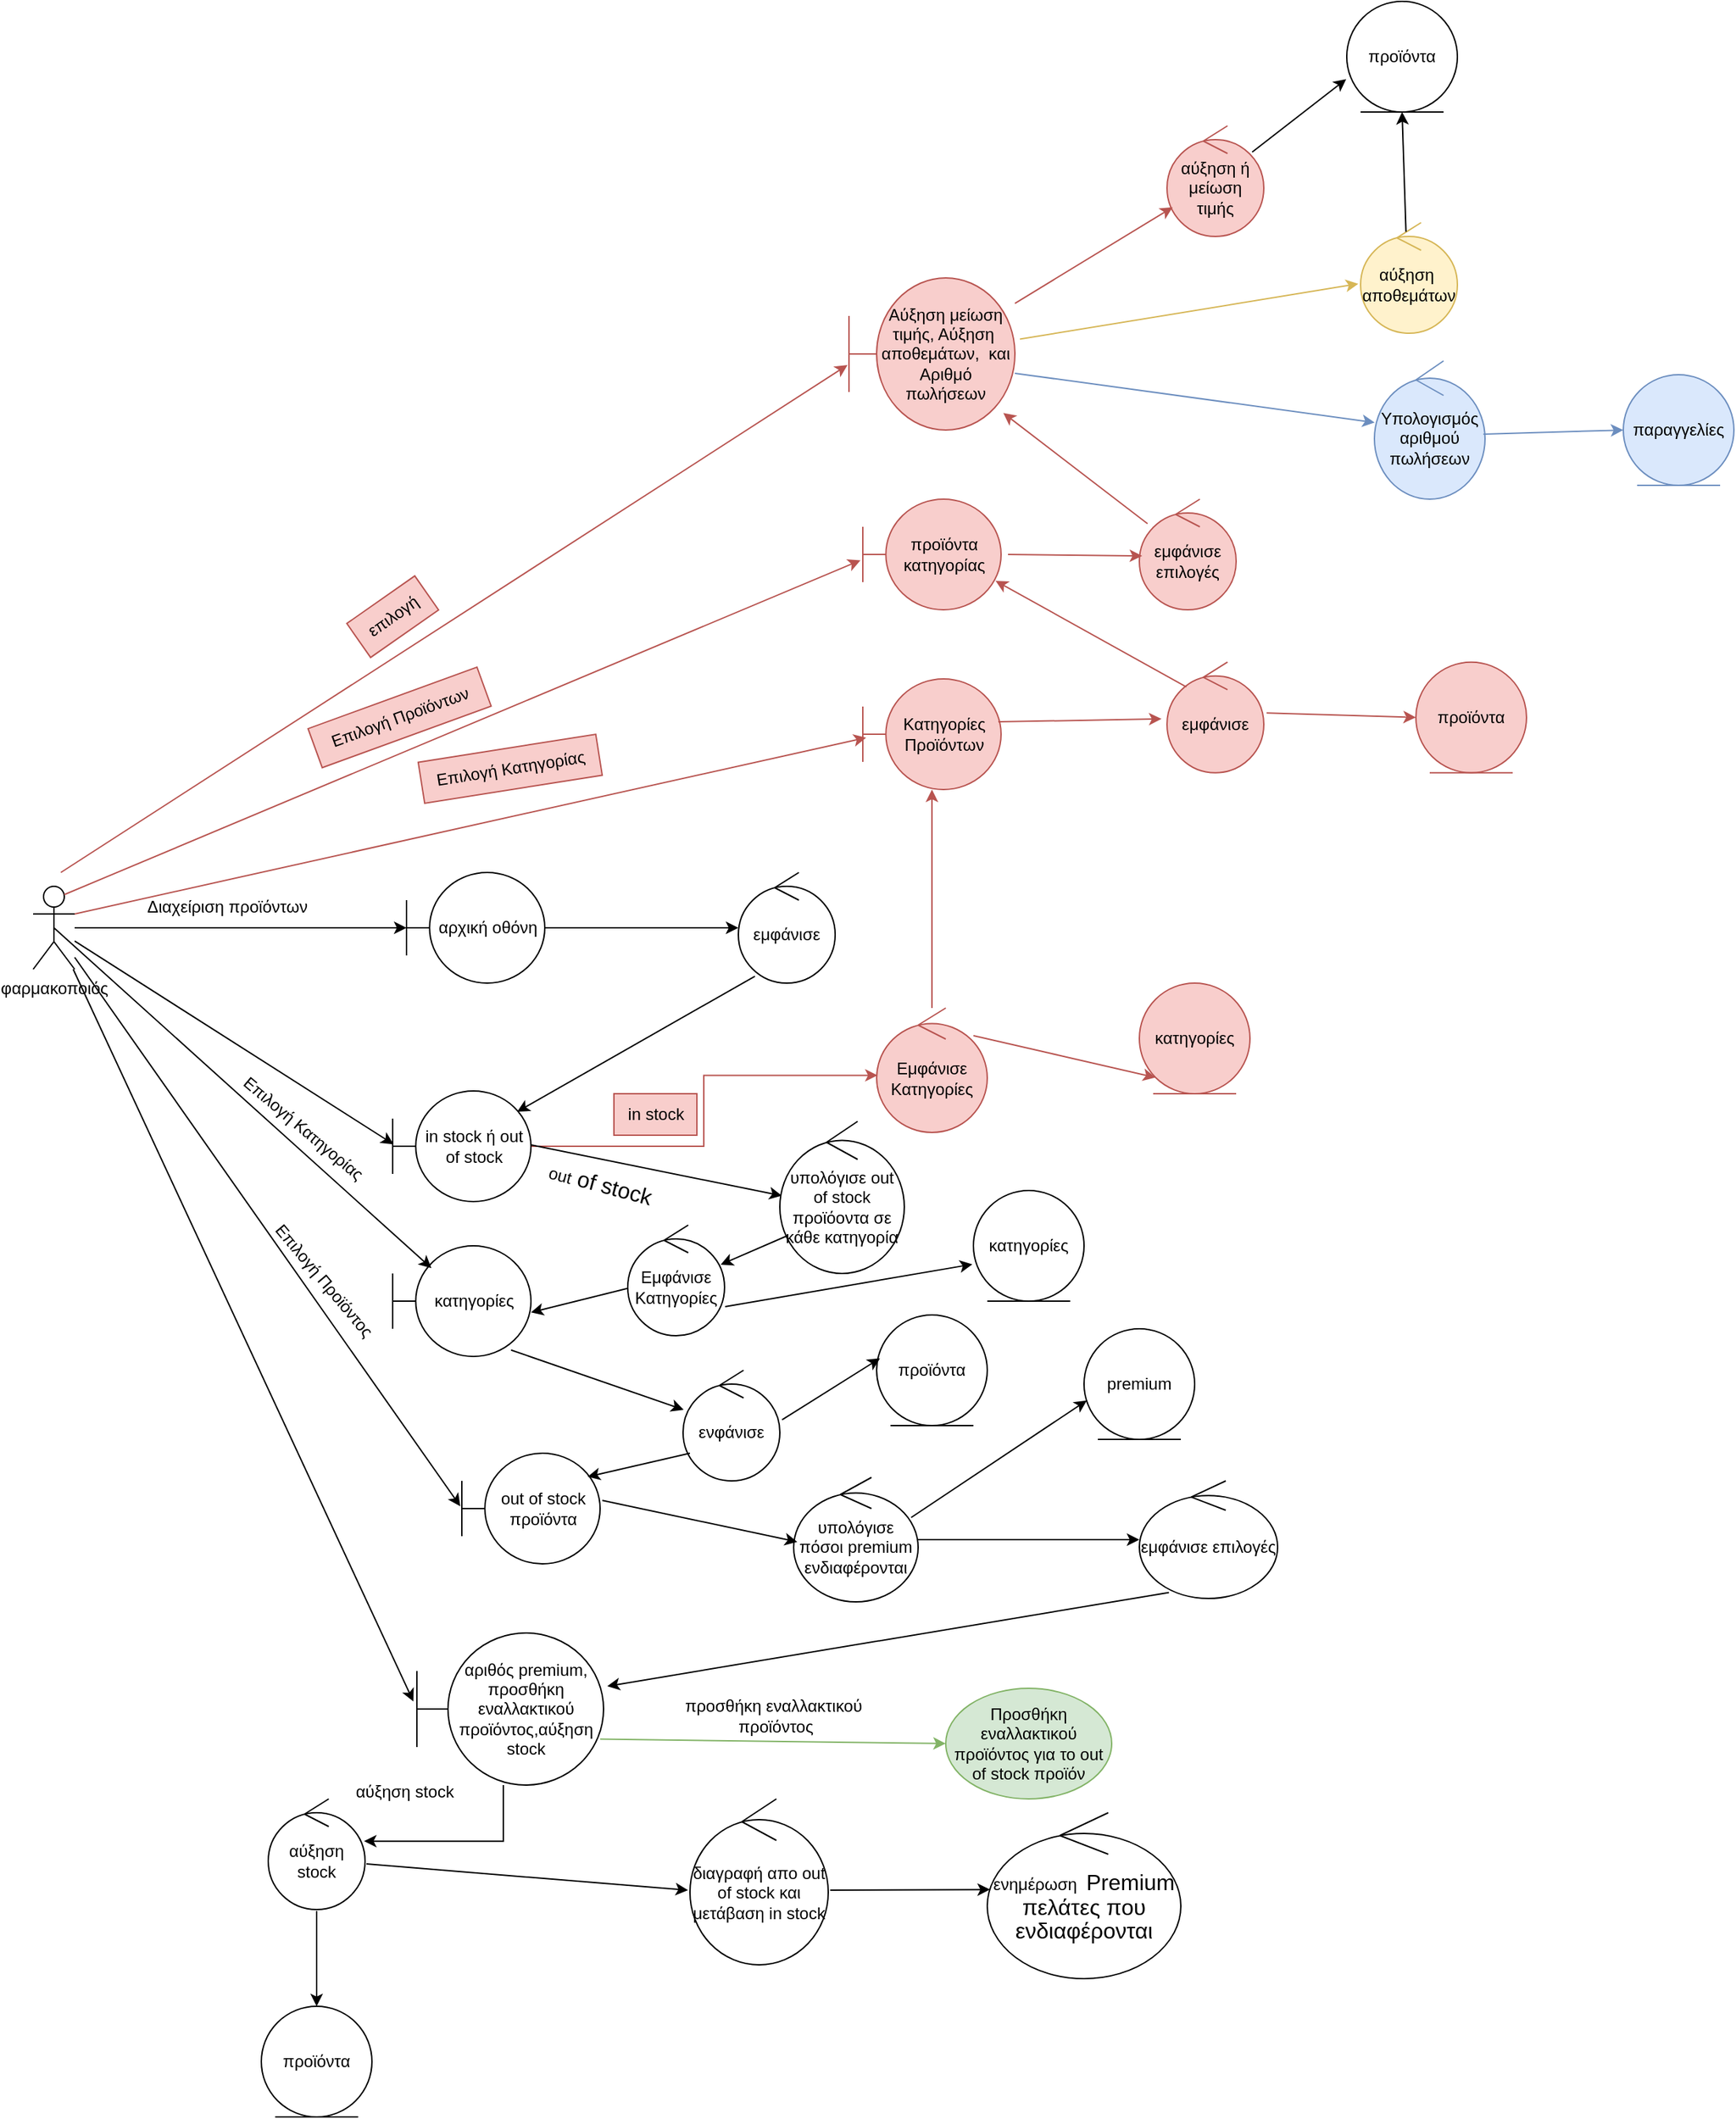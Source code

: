 <mxfile version="21.2.3" type="device">
  <diagram name="Page-1" id="nmuw-67hnv0CNZxBrXKA">
    <mxGraphModel dx="1900" dy="1641" grid="1" gridSize="10" guides="1" tooltips="1" connect="1" arrows="1" fold="1" page="1" pageScale="1" pageWidth="850" pageHeight="1100" math="0" shadow="0">
      <root>
        <mxCell id="0" />
        <mxCell id="1" parent="0" />
        <mxCell id="Bd9IcJq--WjUhIXh83RM-1" value="φαρμακοποιός" style="shape=umlActor;verticalLabelPosition=bottom;verticalAlign=top;html=1;" parent="1" vertex="1">
          <mxGeometry x="20" y="140" width="30" height="60" as="geometry" />
        </mxCell>
        <mxCell id="RyjtperPYyfWlRauyCAq-8" style="edgeStyle=orthogonalEdgeStyle;rounded=0;orthogonalLoop=1;jettySize=auto;html=1;" parent="1" source="Bd9IcJq--WjUhIXh83RM-10" target="Bd9IcJq--WjUhIXh83RM-13" edge="1">
          <mxGeometry relative="1" as="geometry" />
        </mxCell>
        <mxCell id="Bd9IcJq--WjUhIXh83RM-10" value="αρχική οθόνη" style="shape=umlBoundary;whiteSpace=wrap;html=1;" parent="1" vertex="1">
          <mxGeometry x="290" y="130" width="100" height="80" as="geometry" />
        </mxCell>
        <mxCell id="Bd9IcJq--WjUhIXh83RM-13" value="εμφάνισε" style="ellipse;shape=umlControl;whiteSpace=wrap;html=1;" parent="1" vertex="1">
          <mxGeometry x="530" y="130" width="70" height="80" as="geometry" />
        </mxCell>
        <mxCell id="RyjtperPYyfWlRauyCAq-10" style="edgeStyle=orthogonalEdgeStyle;rounded=0;orthogonalLoop=1;jettySize=auto;html=1;entryX=0.009;entryY=0.541;entryDx=0;entryDy=0;entryPerimeter=0;fillColor=#f8cecc;strokeColor=#b85450;" parent="1" source="Bd9IcJq--WjUhIXh83RM-15" target="Bd9IcJq--WjUhIXh83RM-46" edge="1">
          <mxGeometry relative="1" as="geometry" />
        </mxCell>
        <mxCell id="Bd9IcJq--WjUhIXh83RM-15" value="in stock ή out of stock" style="shape=umlBoundary;whiteSpace=wrap;html=1;" parent="1" vertex="1">
          <mxGeometry x="280" y="288" width="100" height="80" as="geometry" />
        </mxCell>
        <mxCell id="Bd9IcJq--WjUhIXh83RM-16" value="" style="endArrow=classic;html=1;rounded=0;exitX=0.171;exitY=0.938;exitDx=0;exitDy=0;exitPerimeter=0;entryX=0.9;entryY=0.188;entryDx=0;entryDy=0;entryPerimeter=0;" parent="1" source="Bd9IcJq--WjUhIXh83RM-13" target="Bd9IcJq--WjUhIXh83RM-15" edge="1">
          <mxGeometry width="50" height="50" relative="1" as="geometry">
            <mxPoint x="230" y="400" as="sourcePoint" />
            <mxPoint x="280" y="350" as="targetPoint" />
          </mxGeometry>
        </mxCell>
        <mxCell id="Bd9IcJq--WjUhIXh83RM-18" value="out&lt;span style=&quot;font-size:12.0pt;line-height:107%;font-family:&lt;br/&gt;&amp;quot;Arial&amp;quot;,sans-serif;mso-fareast-font-family:Calibri;mso-fareast-theme-font:minor-latin;&lt;br/&gt;mso-ansi-language:EL;mso-fareast-language:EN-US;mso-bidi-language:AR-SA&quot;&gt; &lt;/span&gt;&lt;span style=&quot;font-size:12.0pt;line-height:107%;font-family:&amp;quot;Arial&amp;quot;,sans-serif;&lt;br/&gt;mso-fareast-font-family:Calibri;mso-fareast-theme-font:minor-latin;mso-ansi-language:&lt;br/&gt;EN-US;mso-fareast-language:EN-US;mso-bidi-language:AR-SA&quot;&gt;of&lt;/span&gt;&lt;span style=&quot;font-size:12.0pt;line-height:107%;font-family:&amp;quot;Arial&amp;quot;,sans-serif;&lt;br/&gt;mso-fareast-font-family:Calibri;mso-fareast-theme-font:minor-latin;mso-ansi-language:&lt;br/&gt;EL;mso-fareast-language:EN-US;mso-bidi-language:AR-SA&quot;&gt; &lt;/span&gt;&lt;span style=&quot;font-size:12.0pt;line-height:107%;font-family:&amp;quot;Arial&amp;quot;,sans-serif;&lt;br/&gt;mso-fareast-font-family:Calibri;mso-fareast-theme-font:minor-latin;mso-ansi-language:&lt;br/&gt;EN-US;mso-fareast-language:EN-US;mso-bidi-language:AR-SA&quot;&gt;stock&lt;/span&gt;" style="text;html=1;align=center;verticalAlign=middle;resizable=0;points=[];autosize=1;strokeColor=none;fillColor=none;rotation=15;" parent="1" vertex="1">
          <mxGeometry x="390" y="340" width="80" height="30" as="geometry" />
        </mxCell>
        <mxCell id="Bd9IcJq--WjUhIXh83RM-19" value="ενφάνισε" style="ellipse;shape=umlControl;whiteSpace=wrap;html=1;" parent="1" vertex="1">
          <mxGeometry x="490" y="490" width="70" height="80" as="geometry" />
        </mxCell>
        <mxCell id="Bd9IcJq--WjUhIXh83RM-20" value="" style="endArrow=classic;html=1;rounded=0;exitX=1;exitY=0.488;exitDx=0;exitDy=0;exitPerimeter=0;entryX=0.016;entryY=0.489;entryDx=0;entryDy=0;entryPerimeter=0;" parent="1" source="Bd9IcJq--WjUhIXh83RM-15" target="T-DcWj7JUtL2jdLP51T1-19" edge="1">
          <mxGeometry width="50" height="50" relative="1" as="geometry">
            <mxPoint x="360" y="400" as="sourcePoint" />
            <mxPoint x="410" y="350" as="targetPoint" />
          </mxGeometry>
        </mxCell>
        <mxCell id="Bd9IcJq--WjUhIXh83RM-22" value="out of stock προϊόντα" style="shape=umlBoundary;whiteSpace=wrap;html=1;" parent="1" vertex="1">
          <mxGeometry x="330" y="550" width="100" height="80" as="geometry" />
        </mxCell>
        <mxCell id="Bd9IcJq--WjUhIXh83RM-23" value="" style="endArrow=classic;html=1;rounded=0;exitX=0.071;exitY=0.75;exitDx=0;exitDy=0;exitPerimeter=0;entryX=0.91;entryY=0.213;entryDx=0;entryDy=0;entryPerimeter=0;" parent="1" source="Bd9IcJq--WjUhIXh83RM-19" target="Bd9IcJq--WjUhIXh83RM-22" edge="1">
          <mxGeometry width="50" height="50" relative="1" as="geometry">
            <mxPoint x="320" y="400" as="sourcePoint" />
            <mxPoint x="370" y="350" as="targetPoint" />
          </mxGeometry>
        </mxCell>
        <mxCell id="Bd9IcJq--WjUhIXh83RM-25" value="Επιλογή Κατηγορίας" style="text;html=1;align=center;verticalAlign=middle;resizable=0;points=[];autosize=1;strokeColor=none;fillColor=none;rotation=40;" parent="1" vertex="1">
          <mxGeometry x="150" y="300" width="130" height="30" as="geometry" />
        </mxCell>
        <mxCell id="RyjtperPYyfWlRauyCAq-25" style="edgeStyle=orthogonalEdgeStyle;rounded=0;orthogonalLoop=1;jettySize=auto;html=1;" parent="1" source="Bd9IcJq--WjUhIXh83RM-27" target="Bd9IcJq--WjUhIXh83RM-28" edge="1">
          <mxGeometry relative="1" as="geometry" />
        </mxCell>
        <mxCell id="Bd9IcJq--WjUhIXh83RM-27" value="υπολόγισε πόσοι premium ενδιαφέρονται" style="ellipse;shape=umlControl;whiteSpace=wrap;html=1;" parent="1" vertex="1">
          <mxGeometry x="570" y="567.5" width="90" height="90" as="geometry" />
        </mxCell>
        <mxCell id="Bd9IcJq--WjUhIXh83RM-28" value="εμφάνισε επιλογές" style="ellipse;shape=umlControl;whiteSpace=wrap;html=1;" parent="1" vertex="1">
          <mxGeometry x="820" y="570" width="100" height="85" as="geometry" />
        </mxCell>
        <mxCell id="RyjtperPYyfWlRauyCAq-27" style="edgeStyle=orthogonalEdgeStyle;rounded=0;orthogonalLoop=1;jettySize=auto;html=1;entryX=0.989;entryY=0.382;entryDx=0;entryDy=0;entryPerimeter=0;" parent="1" source="Bd9IcJq--WjUhIXh83RM-31" target="Bd9IcJq--WjUhIXh83RM-37" edge="1">
          <mxGeometry relative="1" as="geometry">
            <Array as="points">
              <mxPoint x="360" y="831" />
            </Array>
          </mxGeometry>
        </mxCell>
        <mxCell id="Bd9IcJq--WjUhIXh83RM-31" value="αριθός premium, προσθήκη εναλλακτικού προϊόντος,αύξηση stock" style="shape=umlBoundary;whiteSpace=wrap;html=1;" parent="1" vertex="1">
          <mxGeometry x="297.5" y="680" width="135" height="110" as="geometry" />
        </mxCell>
        <mxCell id="Bd9IcJq--WjUhIXh83RM-32" value="" style="endArrow=classic;html=1;rounded=0;exitX=0.214;exitY=0.95;exitDx=0;exitDy=0;exitPerimeter=0;entryX=1.02;entryY=0.35;entryDx=0;entryDy=0;entryPerimeter=0;" parent="1" source="Bd9IcJq--WjUhIXh83RM-28" target="Bd9IcJq--WjUhIXh83RM-31" edge="1">
          <mxGeometry width="50" height="50" relative="1" as="geometry">
            <mxPoint x="430" y="560" as="sourcePoint" />
            <mxPoint x="480" y="510" as="targetPoint" />
          </mxGeometry>
        </mxCell>
        <mxCell id="Bd9IcJq--WjUhIXh83RM-35" value="αύξηση stock&amp;nbsp;" style="text;html=1;align=center;verticalAlign=middle;resizable=0;points=[];autosize=1;strokeColor=none;fillColor=none;" parent="1" vertex="1">
          <mxGeometry x="240" y="780" width="100" height="30" as="geometry" />
        </mxCell>
        <mxCell id="Bd9IcJq--WjUhIXh83RM-37" value="αύξηση stock" style="ellipse;shape=umlControl;whiteSpace=wrap;html=1;" parent="1" vertex="1">
          <mxGeometry x="190" y="800" width="70" height="80" as="geometry" />
        </mxCell>
        <mxCell id="Bd9IcJq--WjUhIXh83RM-39" value="προϊόντα" style="ellipse;shape=umlEntity;whiteSpace=wrap;html=1;" parent="1" vertex="1">
          <mxGeometry x="185" y="950" width="80" height="80" as="geometry" />
        </mxCell>
        <mxCell id="Bd9IcJq--WjUhIXh83RM-40" value="" style="endArrow=classic;html=1;rounded=0;exitX=0.5;exitY=1.013;exitDx=0;exitDy=0;exitPerimeter=0;entryX=0.5;entryY=0;entryDx=0;entryDy=0;" parent="1" source="Bd9IcJq--WjUhIXh83RM-37" target="Bd9IcJq--WjUhIXh83RM-39" edge="1">
          <mxGeometry width="50" height="50" relative="1" as="geometry">
            <mxPoint x="570" y="760" as="sourcePoint" />
            <mxPoint x="620" y="710" as="targetPoint" />
          </mxGeometry>
        </mxCell>
        <mxCell id="Bd9IcJq--WjUhIXh83RM-41" value="διαγραφή απο out of stock και μετάβαση in stock" style="ellipse;shape=umlControl;whiteSpace=wrap;html=1;" parent="1" vertex="1">
          <mxGeometry x="495" y="800" width="100" height="120" as="geometry" />
        </mxCell>
        <mxCell id="Bd9IcJq--WjUhIXh83RM-42" value="" style="endArrow=classic;html=1;rounded=0;entryX=-0.014;entryY=0.55;entryDx=0;entryDy=0;entryPerimeter=0;exitX=1.014;exitY=0.588;exitDx=0;exitDy=0;exitPerimeter=0;" parent="1" source="Bd9IcJq--WjUhIXh83RM-37" target="Bd9IcJq--WjUhIXh83RM-41" edge="1">
          <mxGeometry width="50" height="50" relative="1" as="geometry">
            <mxPoint x="620" y="820" as="sourcePoint" />
            <mxPoint x="670" y="770" as="targetPoint" />
          </mxGeometry>
        </mxCell>
        <mxCell id="Bd9IcJq--WjUhIXh83RM-44" value="ενημέρωση&amp;nbsp;&amp;nbsp;&lt;span style=&quot;font-size:12.0pt;line-height:107%;&lt;br/&gt;font-family:&amp;quot;Arial&amp;quot;,sans-serif;mso-fareast-font-family:Calibri;mso-fareast-theme-font:&lt;br/&gt;minor-latin;mso-ansi-language:EN-US;mso-fareast-language:EN-US;mso-bidi-language:&lt;br/&gt;AR-SA&quot;&gt;Premium&lt;/span&gt;&lt;span style=&quot;font-size:12.0pt;line-height:107%;font-family:&lt;br/&gt;&amp;quot;Arial&amp;quot;,sans-serif;mso-fareast-font-family:Calibri;mso-fareast-theme-font:minor-latin;&lt;br/&gt;mso-ansi-language:EL;mso-fareast-language:EN-US;mso-bidi-language:AR-SA&quot;&gt; &lt;span lang=&quot;EL&quot;&gt;πελάτες που ενδιαφέρονται&lt;/span&gt;&lt;/span&gt;" style="ellipse;shape=umlControl;whiteSpace=wrap;html=1;" parent="1" vertex="1">
          <mxGeometry x="710" y="810" width="140" height="120" as="geometry" />
        </mxCell>
        <mxCell id="Bd9IcJq--WjUhIXh83RM-45" value="" style="endArrow=classic;html=1;rounded=0;exitX=1.014;exitY=0.55;exitDx=0;exitDy=0;exitPerimeter=0;entryX=0.014;entryY=0.463;entryDx=0;entryDy=0;entryPerimeter=0;" parent="1" source="Bd9IcJq--WjUhIXh83RM-41" target="Bd9IcJq--WjUhIXh83RM-44" edge="1">
          <mxGeometry width="50" height="50" relative="1" as="geometry">
            <mxPoint x="1050" y="840" as="sourcePoint" />
            <mxPoint x="1100" y="790" as="targetPoint" />
          </mxGeometry>
        </mxCell>
        <mxCell id="RyjtperPYyfWlRauyCAq-13" style="edgeStyle=orthogonalEdgeStyle;rounded=0;orthogonalLoop=1;jettySize=auto;html=1;fillColor=#f8cecc;strokeColor=#b85450;" parent="1" source="Bd9IcJq--WjUhIXh83RM-46" target="Bd9IcJq--WjUhIXh83RM-48" edge="1">
          <mxGeometry relative="1" as="geometry" />
        </mxCell>
        <mxCell id="Bd9IcJq--WjUhIXh83RM-46" value="Εμφάνισε Κατηγορίες" style="ellipse;shape=umlControl;whiteSpace=wrap;html=1;fillColor=#f8cecc;strokeColor=#b85450;" parent="1" vertex="1">
          <mxGeometry x="630" y="228" width="80" height="90" as="geometry" />
        </mxCell>
        <mxCell id="Bd9IcJq--WjUhIXh83RM-48" value="Κατηγορίες Προϊόντων" style="shape=umlBoundary;whiteSpace=wrap;html=1;fillColor=#f8cecc;strokeColor=#b85450;" parent="1" vertex="1">
          <mxGeometry x="620" y="-10.0" width="100" height="80" as="geometry" />
        </mxCell>
        <mxCell id="Bd9IcJq--WjUhIXh83RM-49" value="in stock" style="text;html=1;align=center;verticalAlign=middle;resizable=0;points=[];autosize=1;strokeColor=#b85450;fillColor=#f8cecc;" parent="1" vertex="1">
          <mxGeometry x="440" y="290" width="60" height="30" as="geometry" />
        </mxCell>
        <mxCell id="Bd9IcJq--WjUhIXh83RM-52" value="Επιλογή Κατηγορίας" style="text;html=1;align=center;verticalAlign=middle;resizable=0;points=[];autosize=1;strokeColor=#b85450;fillColor=#f8cecc;rotation=-9;" parent="1" vertex="1">
          <mxGeometry x="300" y="40" width="130" height="30" as="geometry" />
        </mxCell>
        <mxCell id="Bd9IcJq--WjUhIXh83RM-53" value="εμφάνισε" style="ellipse;shape=umlControl;whiteSpace=wrap;html=1;fillColor=#f8cecc;strokeColor=#b85450;" parent="1" vertex="1">
          <mxGeometry x="840" y="-22.14" width="70" height="80" as="geometry" />
        </mxCell>
        <mxCell id="Bd9IcJq--WjUhIXh83RM-54" value="προϊόντα κατηγορίας" style="shape=umlBoundary;whiteSpace=wrap;html=1;fillColor=#f8cecc;strokeColor=#b85450;" parent="1" vertex="1">
          <mxGeometry x="620" y="-140" width="100" height="80" as="geometry" />
        </mxCell>
        <mxCell id="Bd9IcJq--WjUhIXh83RM-55" value="" style="endArrow=classic;html=1;rounded=0;exitX=0.98;exitY=0.388;exitDx=0;exitDy=0;exitPerimeter=0;entryX=-0.057;entryY=0.513;entryDx=0;entryDy=0;entryPerimeter=0;fillColor=#f8cecc;strokeColor=#b85450;" parent="1" source="Bd9IcJq--WjUhIXh83RM-48" target="Bd9IcJq--WjUhIXh83RM-53" edge="1">
          <mxGeometry width="50" height="50" relative="1" as="geometry">
            <mxPoint x="1130" y="47.86" as="sourcePoint" />
            <mxPoint x="1180" y="-2.14" as="targetPoint" />
          </mxGeometry>
        </mxCell>
        <mxCell id="Bd9IcJq--WjUhIXh83RM-56" value="" style="endArrow=classic;html=1;rounded=0;exitX=0.2;exitY=0.225;exitDx=0;exitDy=0;exitPerimeter=0;entryX=0.96;entryY=0.738;entryDx=0;entryDy=0;entryPerimeter=0;fillColor=#f8cecc;strokeColor=#b85450;" parent="1" source="Bd9IcJq--WjUhIXh83RM-53" target="Bd9IcJq--WjUhIXh83RM-54" edge="1">
          <mxGeometry width="50" height="50" relative="1" as="geometry">
            <mxPoint x="1130" y="247.86" as="sourcePoint" />
            <mxPoint x="1180" y="197.86" as="targetPoint" />
          </mxGeometry>
        </mxCell>
        <mxCell id="Bd9IcJq--WjUhIXh83RM-59" value="εμφάνισε επιλογές" style="ellipse;shape=umlControl;whiteSpace=wrap;html=1;fillColor=#f8cecc;strokeColor=#b85450;" parent="1" vertex="1">
          <mxGeometry x="820" y="-140" width="70" height="80" as="geometry" />
        </mxCell>
        <mxCell id="Bd9IcJq--WjUhIXh83RM-60" value="" style="endArrow=classic;html=1;rounded=0;exitX=1.05;exitY=0.5;exitDx=0;exitDy=0;exitPerimeter=0;entryX=0.029;entryY=0.513;entryDx=0;entryDy=0;entryPerimeter=0;fillColor=#f8cecc;strokeColor=#b85450;" parent="1" source="Bd9IcJq--WjUhIXh83RM-54" target="Bd9IcJq--WjUhIXh83RM-59" edge="1">
          <mxGeometry width="50" height="50" relative="1" as="geometry">
            <mxPoint x="1150" y="247.86" as="sourcePoint" />
            <mxPoint x="1200" y="197.86" as="targetPoint" />
          </mxGeometry>
        </mxCell>
        <mxCell id="Bd9IcJq--WjUhIXh83RM-61" value="Αύξηση μείωση τιμής, Αύξηση&amp;nbsp; αποθεμάτων, &lt;span lang=&quot;EL&quot;&gt;&amp;nbsp;και Αριθμό πωλήσεων&lt;/span&gt;" style="shape=umlBoundary;whiteSpace=wrap;html=1;fillColor=#f8cecc;strokeColor=#b85450;" parent="1" vertex="1">
          <mxGeometry x="610" y="-300" width="120" height="110" as="geometry" />
        </mxCell>
        <mxCell id="Bd9IcJq--WjUhIXh83RM-63" value="επιλογή" style="text;html=1;align=center;verticalAlign=middle;resizable=0;points=[];autosize=1;strokeColor=#b85450;fillColor=#f8cecc;rotation=-35;" parent="1" vertex="1">
          <mxGeometry x="250" y="-70" width="60" height="30" as="geometry" />
        </mxCell>
        <mxCell id="Bd9IcJq--WjUhIXh83RM-64" value="αύξηση ή μείωση τιμής" style="ellipse;shape=umlControl;whiteSpace=wrap;html=1;fillColor=#f8cecc;strokeColor=#b85450;" parent="1" vertex="1">
          <mxGeometry x="840" y="-410" width="70" height="80" as="geometry" />
        </mxCell>
        <mxCell id="Bd9IcJq--WjUhIXh83RM-65" value="αύξηση&amp;nbsp; αποθεμάτων" style="ellipse;shape=umlControl;whiteSpace=wrap;html=1;fillColor=#fff2cc;strokeColor=#d6b656;" parent="1" vertex="1">
          <mxGeometry x="980" y="-340" width="70" height="80" as="geometry" />
        </mxCell>
        <mxCell id="Bd9IcJq--WjUhIXh83RM-67" value="Υπολογισμός αριθμού πωλήσεων" style="ellipse;shape=umlControl;whiteSpace=wrap;html=1;fillColor=#dae8fc;strokeColor=#6c8ebf;" parent="1" vertex="1">
          <mxGeometry x="990" y="-240" width="80" height="100" as="geometry" />
        </mxCell>
        <mxCell id="Bd9IcJq--WjUhIXh83RM-72" value="" style="endArrow=classic;html=1;rounded=0;entryX=0.93;entryY=0.888;entryDx=0;entryDy=0;entryPerimeter=0;fillColor=#f8cecc;strokeColor=#b85450;" parent="1" source="Bd9IcJq--WjUhIXh83RM-59" target="Bd9IcJq--WjUhIXh83RM-61" edge="1">
          <mxGeometry width="50" height="50" relative="1" as="geometry">
            <mxPoint x="1210" y="67.86" as="sourcePoint" />
            <mxPoint x="1260" y="17.86" as="targetPoint" />
          </mxGeometry>
        </mxCell>
        <mxCell id="RyjtperPYyfWlRauyCAq-5" value="" style="endArrow=classic;html=1;rounded=0;" parent="1" source="Bd9IcJq--WjUhIXh83RM-1" target="Bd9IcJq--WjUhIXh83RM-10" edge="1">
          <mxGeometry width="50" height="50" relative="1" as="geometry">
            <mxPoint x="660" y="170" as="sourcePoint" />
            <mxPoint x="710" y="120" as="targetPoint" />
          </mxGeometry>
        </mxCell>
        <mxCell id="RyjtperPYyfWlRauyCAq-6" value="Διαχείριση προϊόντων" style="text;html=1;align=center;verticalAlign=middle;resizable=0;points=[];autosize=1;strokeColor=none;fillColor=none;rotation=0;" parent="1" vertex="1">
          <mxGeometry x="90" y="140" width="140" height="30" as="geometry" />
        </mxCell>
        <mxCell id="RyjtperPYyfWlRauyCAq-9" value="" style="endArrow=classic;html=1;rounded=0;entryX=0.006;entryY=0.482;entryDx=0;entryDy=0;entryPerimeter=0;" parent="1" source="Bd9IcJq--WjUhIXh83RM-1" target="Bd9IcJq--WjUhIXh83RM-15" edge="1">
          <mxGeometry width="50" height="50" relative="1" as="geometry">
            <mxPoint x="660" y="170" as="sourcePoint" />
            <mxPoint x="260" y="340" as="targetPoint" />
          </mxGeometry>
        </mxCell>
        <mxCell id="RyjtperPYyfWlRauyCAq-12" value="" style="endArrow=classic;html=1;rounded=0;entryX=0.024;entryY=0.531;entryDx=0;entryDy=0;entryPerimeter=0;exitX=1;exitY=0.333;exitDx=0;exitDy=0;exitPerimeter=0;fillColor=#f8cecc;strokeColor=#b85450;" parent="1" source="Bd9IcJq--WjUhIXh83RM-1" target="Bd9IcJq--WjUhIXh83RM-48" edge="1">
          <mxGeometry width="50" height="50" relative="1" as="geometry">
            <mxPoint x="660" y="170" as="sourcePoint" />
            <mxPoint x="710" y="120" as="targetPoint" />
          </mxGeometry>
        </mxCell>
        <mxCell id="RyjtperPYyfWlRauyCAq-14" value="" style="endArrow=classic;html=1;rounded=0;entryX=-0.017;entryY=0.553;entryDx=0;entryDy=0;entryPerimeter=0;exitX=0.75;exitY=0.1;exitDx=0;exitDy=0;exitPerimeter=0;fillColor=#f8cecc;strokeColor=#b85450;" parent="1" source="Bd9IcJq--WjUhIXh83RM-1" target="Bd9IcJq--WjUhIXh83RM-54" edge="1">
          <mxGeometry width="50" height="50" relative="1" as="geometry">
            <mxPoint x="28" y="28" as="sourcePoint" />
            <mxPoint x="600" y="-100" as="targetPoint" />
          </mxGeometry>
        </mxCell>
        <mxCell id="RyjtperPYyfWlRauyCAq-15" value="Επιλογή Προϊόντων" style="text;html=1;align=center;verticalAlign=middle;resizable=0;points=[];autosize=1;strokeColor=#b85450;fillColor=#f8cecc;rotation=-20;" parent="1" vertex="1">
          <mxGeometry x="220" y="2.86" width="130" height="30" as="geometry" />
        </mxCell>
        <mxCell id="RyjtperPYyfWlRauyCAq-16" value="" style="endArrow=classic;html=1;rounded=0;entryX=-0.009;entryY=0.573;entryDx=0;entryDy=0;entryPerimeter=0;fillColor=#f8cecc;strokeColor=#b85450;" parent="1" target="Bd9IcJq--WjUhIXh83RM-61" edge="1">
          <mxGeometry width="50" height="50" relative="1" as="geometry">
            <mxPoint x="40" y="130" as="sourcePoint" />
            <mxPoint x="625" y="-210" as="targetPoint" />
          </mxGeometry>
        </mxCell>
        <mxCell id="RyjtperPYyfWlRauyCAq-18" value="" style="endArrow=classic;html=1;rounded=0;fillColor=#f8cecc;strokeColor=#b85450;" parent="1" source="Bd9IcJq--WjUhIXh83RM-61" target="Bd9IcJq--WjUhIXh83RM-64" edge="1">
          <mxGeometry width="50" height="50" relative="1" as="geometry">
            <mxPoint x="660" y="-140" as="sourcePoint" />
            <mxPoint x="710" y="-190" as="targetPoint" />
          </mxGeometry>
        </mxCell>
        <mxCell id="RyjtperPYyfWlRauyCAq-19" value="" style="endArrow=classic;html=1;rounded=0;entryX=-0.024;entryY=0.553;entryDx=0;entryDy=0;entryPerimeter=0;exitX=1.03;exitY=0.402;exitDx=0;exitDy=0;exitPerimeter=0;fillColor=#fff2cc;strokeColor=#d6b656;" parent="1" source="Bd9IcJq--WjUhIXh83RM-61" target="Bd9IcJq--WjUhIXh83RM-65" edge="1">
          <mxGeometry width="50" height="50" relative="1" as="geometry">
            <mxPoint x="740" y="-272" as="sourcePoint" />
            <mxPoint x="854" y="-341" as="targetPoint" />
          </mxGeometry>
        </mxCell>
        <mxCell id="RyjtperPYyfWlRauyCAq-20" value="" style="endArrow=classic;html=1;rounded=0;exitX=1;exitY=0.627;exitDx=0;exitDy=0;exitPerimeter=0;fillColor=#dae8fc;strokeColor=#6c8ebf;" parent="1" source="Bd9IcJq--WjUhIXh83RM-61" target="Bd9IcJq--WjUhIXh83RM-67" edge="1">
          <mxGeometry width="50" height="50" relative="1" as="geometry">
            <mxPoint x="660" y="-140" as="sourcePoint" />
            <mxPoint x="710" y="-190" as="targetPoint" />
          </mxGeometry>
        </mxCell>
        <mxCell id="RyjtperPYyfWlRauyCAq-21" value="" style="endArrow=classic;html=1;rounded=0;entryX=-0.011;entryY=0.479;entryDx=0;entryDy=0;entryPerimeter=0;" parent="1" source="Bd9IcJq--WjUhIXh83RM-1" target="Bd9IcJq--WjUhIXh83RM-22" edge="1">
          <mxGeometry width="50" height="50" relative="1" as="geometry">
            <mxPoint x="100" y="300" as="sourcePoint" />
            <mxPoint x="291" y="337" as="targetPoint" />
          </mxGeometry>
        </mxCell>
        <mxCell id="RyjtperPYyfWlRauyCAq-22" value="Επιλογή Προϊόντος" style="text;html=1;align=center;verticalAlign=middle;resizable=0;points=[];autosize=1;strokeColor=none;fillColor=none;rotation=50;" parent="1" vertex="1">
          <mxGeometry x="165" y="410" width="130" height="30" as="geometry" />
        </mxCell>
        <mxCell id="RyjtperPYyfWlRauyCAq-26" value="" style="endArrow=classic;html=1;rounded=0;entryX=-0.019;entryY=0.45;entryDx=0;entryDy=0;entryPerimeter=0;" parent="1" source="Bd9IcJq--WjUhIXh83RM-1" target="Bd9IcJq--WjUhIXh83RM-31" edge="1">
          <mxGeometry width="50" height="50" relative="1" as="geometry">
            <mxPoint x="660" y="500" as="sourcePoint" />
            <mxPoint x="710" y="450" as="targetPoint" />
          </mxGeometry>
        </mxCell>
        <mxCell id="T-DcWj7JUtL2jdLP51T1-2" value="κατηγορίες" style="ellipse;shape=umlEntity;whiteSpace=wrap;html=1;fillColor=#f8cecc;strokeColor=#b85450;" parent="1" vertex="1">
          <mxGeometry x="820" y="210" width="80" height="80" as="geometry" />
        </mxCell>
        <mxCell id="T-DcWj7JUtL2jdLP51T1-3" value="" style="endArrow=classic;html=1;rounded=0;entryX=0;entryY=1;entryDx=0;entryDy=0;fillColor=#f8cecc;strokeColor=#b85450;exitX=0.875;exitY=0.222;exitDx=0;exitDy=0;exitPerimeter=0;" parent="1" source="Bd9IcJq--WjUhIXh83RM-46" target="T-DcWj7JUtL2jdLP51T1-2" edge="1">
          <mxGeometry width="50" height="50" relative="1" as="geometry">
            <mxPoint x="590" y="60" as="sourcePoint" />
            <mxPoint x="640" y="10" as="targetPoint" />
          </mxGeometry>
        </mxCell>
        <mxCell id="T-DcWj7JUtL2jdLP51T1-4" value="προϊόντα" style="ellipse;shape=umlEntity;whiteSpace=wrap;html=1;fillColor=#f8cecc;strokeColor=#b85450;" parent="1" vertex="1">
          <mxGeometry x="1020" y="-22.14" width="80" height="80" as="geometry" />
        </mxCell>
        <mxCell id="T-DcWj7JUtL2jdLP51T1-5" value="" style="endArrow=classic;html=1;rounded=0;exitX=1.029;exitY=0.459;exitDx=0;exitDy=0;exitPerimeter=0;entryX=0;entryY=0.5;entryDx=0;entryDy=0;fillColor=#f8cecc;strokeColor=#b85450;" parent="1" source="Bd9IcJq--WjUhIXh83RM-53" target="T-DcWj7JUtL2jdLP51T1-4" edge="1">
          <mxGeometry width="50" height="50" relative="1" as="geometry">
            <mxPoint x="850" y="-130" as="sourcePoint" />
            <mxPoint x="900" y="-180" as="targetPoint" />
          </mxGeometry>
        </mxCell>
        <mxCell id="T-DcWj7JUtL2jdLP51T1-6" value="προϊόντα" style="ellipse;shape=umlEntity;whiteSpace=wrap;html=1;" parent="1" vertex="1">
          <mxGeometry x="970" y="-500" width="80" height="80" as="geometry" />
        </mxCell>
        <mxCell id="T-DcWj7JUtL2jdLP51T1-7" value="" style="endArrow=classic;html=1;rounded=0;entryX=-0.005;entryY=0.703;entryDx=0;entryDy=0;entryPerimeter=0;exitX=0.88;exitY=0.238;exitDx=0;exitDy=0;exitPerimeter=0;" parent="1" source="Bd9IcJq--WjUhIXh83RM-64" target="T-DcWj7JUtL2jdLP51T1-6" edge="1">
          <mxGeometry width="50" height="50" relative="1" as="geometry">
            <mxPoint x="850" y="-330" as="sourcePoint" />
            <mxPoint x="900" y="-380" as="targetPoint" />
          </mxGeometry>
        </mxCell>
        <mxCell id="T-DcWj7JUtL2jdLP51T1-8" value="" style="endArrow=classic;html=1;rounded=0;entryX=0.5;entryY=1;entryDx=0;entryDy=0;exitX=0.469;exitY=0.083;exitDx=0;exitDy=0;exitPerimeter=0;" parent="1" source="Bd9IcJq--WjUhIXh83RM-65" target="T-DcWj7JUtL2jdLP51T1-6" edge="1">
          <mxGeometry width="50" height="50" relative="1" as="geometry">
            <mxPoint x="850" y="-330" as="sourcePoint" />
            <mxPoint x="900" y="-380" as="targetPoint" />
          </mxGeometry>
        </mxCell>
        <mxCell id="T-DcWj7JUtL2jdLP51T1-9" value="παραγγελίες" style="ellipse;shape=umlEntity;whiteSpace=wrap;html=1;fillColor=#dae8fc;strokeColor=#6c8ebf;" parent="1" vertex="1">
          <mxGeometry x="1170" y="-230" width="80" height="80" as="geometry" />
        </mxCell>
        <mxCell id="T-DcWj7JUtL2jdLP51T1-11" value="" style="endArrow=classic;html=1;rounded=0;exitX=0.985;exitY=0.53;exitDx=0;exitDy=0;exitPerimeter=0;entryX=0;entryY=0.5;entryDx=0;entryDy=0;fillColor=#dae8fc;strokeColor=#6c8ebf;" parent="1" source="Bd9IcJq--WjUhIXh83RM-67" target="T-DcWj7JUtL2jdLP51T1-9" edge="1">
          <mxGeometry width="50" height="50" relative="1" as="geometry">
            <mxPoint x="850" y="-430" as="sourcePoint" />
            <mxPoint x="900" y="-480" as="targetPoint" />
          </mxGeometry>
        </mxCell>
        <mxCell id="T-DcWj7JUtL2jdLP51T1-14" value="&lt;font style=&quot;font-size: 12px;&quot;&gt;Προσθήκη εναλλακτικού προϊόντος για το &lt;span style=&quot;line-height: 107%; font-family: Arial, sans-serif;&quot; lang=&quot;EN-US&quot;&gt;out&lt;/span&gt;&lt;span style=&quot;line-height: 107%; font-family: Arial, sans-serif;&quot; lang=&quot;EN-US&quot;&gt; &lt;/span&gt;&lt;span style=&quot;line-height: 107%; font-family: Arial, sans-serif;&quot; lang=&quot;EN-US&quot;&gt;of&lt;/span&gt;&lt;span style=&quot;line-height: 107%; font-family: Arial, sans-serif;&quot; lang=&quot;EN-US&quot;&gt; &lt;/span&gt;&lt;span style=&quot;line-height: 107%; font-family: Arial, sans-serif;&quot; lang=&quot;EN-US&quot;&gt;stock&lt;/span&gt;&lt;span style=&quot;line-height: 107%; font-family: Arial, sans-serif;&quot;&gt; προϊόν&lt;/span&gt;&lt;/font&gt;" style="ellipse;whiteSpace=wrap;html=1;fillColor=#d5e8d4;strokeColor=#82b366;" parent="1" vertex="1">
          <mxGeometry x="680" y="720" width="120" height="80" as="geometry" />
        </mxCell>
        <mxCell id="T-DcWj7JUtL2jdLP51T1-15" value="" style="endArrow=classic;html=1;rounded=0;exitX=0.982;exitY=0.698;exitDx=0;exitDy=0;exitPerimeter=0;entryX=0;entryY=0.5;entryDx=0;entryDy=0;fillColor=#d5e8d4;strokeColor=#82b366;" parent="1" source="Bd9IcJq--WjUhIXh83RM-31" target="T-DcWj7JUtL2jdLP51T1-14" edge="1">
          <mxGeometry width="50" height="50" relative="1" as="geometry">
            <mxPoint x="370" y="860" as="sourcePoint" />
            <mxPoint x="420" y="810" as="targetPoint" />
          </mxGeometry>
        </mxCell>
        <mxCell id="T-DcWj7JUtL2jdLP51T1-16" value="προσθήκη εναλλακτικού&lt;br&gt;&amp;nbsp;προϊόντος" style="text;html=1;align=center;verticalAlign=middle;resizable=0;points=[];autosize=1;strokeColor=none;fillColor=none;" parent="1" vertex="1">
          <mxGeometry x="480" y="720" width="150" height="40" as="geometry" />
        </mxCell>
        <mxCell id="T-DcWj7JUtL2jdLP51T1-17" value="Εμφάνισε Κατηγορίες" style="ellipse;shape=umlControl;whiteSpace=wrap;html=1;" parent="1" vertex="1">
          <mxGeometry x="450" y="385" width="70" height="80" as="geometry" />
        </mxCell>
        <mxCell id="T-DcWj7JUtL2jdLP51T1-19" value="υπολόγισε out of stock προϊόοντα σε κάθε κατηγορία" style="ellipse;shape=umlControl;whiteSpace=wrap;html=1;" parent="1" vertex="1">
          <mxGeometry x="560" y="310" width="90" height="110" as="geometry" />
        </mxCell>
        <mxCell id="T-DcWj7JUtL2jdLP51T1-20" value="" style="endArrow=classic;html=1;rounded=0;exitX=1.016;exitY=0.427;exitDx=0;exitDy=0;exitPerimeter=0;entryX=0.029;entryY=0.518;entryDx=0;entryDy=0;entryPerimeter=0;" parent="1" source="Bd9IcJq--WjUhIXh83RM-22" target="Bd9IcJq--WjUhIXh83RM-27" edge="1">
          <mxGeometry width="50" height="50" relative="1" as="geometry">
            <mxPoint x="420" y="860" as="sourcePoint" />
            <mxPoint x="470" y="810" as="targetPoint" />
          </mxGeometry>
        </mxCell>
        <mxCell id="T-DcWj7JUtL2jdLP51T1-21" value="" style="endArrow=classic;html=1;rounded=0;exitX=0.062;exitY=0.751;exitDx=0;exitDy=0;exitPerimeter=0;entryX=0.96;entryY=0.358;entryDx=0;entryDy=0;entryPerimeter=0;" parent="1" source="T-DcWj7JUtL2jdLP51T1-19" target="T-DcWj7JUtL2jdLP51T1-17" edge="1">
          <mxGeometry width="50" height="50" relative="1" as="geometry">
            <mxPoint x="420" y="560" as="sourcePoint" />
            <mxPoint x="470" y="510" as="targetPoint" />
          </mxGeometry>
        </mxCell>
        <mxCell id="T-DcWj7JUtL2jdLP51T1-22" value="κατηγορίες" style="shape=umlBoundary;whiteSpace=wrap;html=1;" parent="1" vertex="1">
          <mxGeometry x="280" y="400" width="100" height="80" as="geometry" />
        </mxCell>
        <mxCell id="T-DcWj7JUtL2jdLP51T1-24" value="" style="endArrow=classic;html=1;rounded=0;exitX=0.5;exitY=0.5;exitDx=0;exitDy=0;exitPerimeter=0;entryX=0.28;entryY=0.202;entryDx=0;entryDy=0;entryPerimeter=0;" parent="1" source="Bd9IcJq--WjUhIXh83RM-1" target="T-DcWj7JUtL2jdLP51T1-22" edge="1">
          <mxGeometry width="50" height="50" relative="1" as="geometry">
            <mxPoint x="420" y="470" as="sourcePoint" />
            <mxPoint x="470" y="420" as="targetPoint" />
          </mxGeometry>
        </mxCell>
        <mxCell id="T-DcWj7JUtL2jdLP51T1-25" value="" style="endArrow=classic;html=1;rounded=0;exitX=0;exitY=0.572;exitDx=0;exitDy=0;exitPerimeter=0;entryX=1;entryY=0.602;entryDx=0;entryDy=0;entryPerimeter=0;" parent="1" source="T-DcWj7JUtL2jdLP51T1-17" target="T-DcWj7JUtL2jdLP51T1-22" edge="1">
          <mxGeometry width="50" height="50" relative="1" as="geometry">
            <mxPoint x="420" y="470" as="sourcePoint" />
            <mxPoint x="470" y="420" as="targetPoint" />
          </mxGeometry>
        </mxCell>
        <mxCell id="T-DcWj7JUtL2jdLP51T1-26" value="" style="endArrow=classic;html=1;rounded=0;exitX=0.856;exitY=0.942;exitDx=0;exitDy=0;exitPerimeter=0;entryX=0.006;entryY=0.357;entryDx=0;entryDy=0;entryPerimeter=0;" parent="1" source="T-DcWj7JUtL2jdLP51T1-22" target="Bd9IcJq--WjUhIXh83RM-19" edge="1">
          <mxGeometry width="50" height="50" relative="1" as="geometry">
            <mxPoint x="420" y="470" as="sourcePoint" />
            <mxPoint x="470" y="420" as="targetPoint" />
          </mxGeometry>
        </mxCell>
        <mxCell id="T-DcWj7JUtL2jdLP51T1-27" value="προϊόντα" style="ellipse;shape=umlEntity;whiteSpace=wrap;html=1;" parent="1" vertex="1">
          <mxGeometry x="630" y="450" width="80" height="80" as="geometry" />
        </mxCell>
        <mxCell id="T-DcWj7JUtL2jdLP51T1-28" value="κατηγορίες" style="ellipse;shape=umlEntity;whiteSpace=wrap;html=1;" parent="1" vertex="1">
          <mxGeometry x="700" y="360" width="80" height="80" as="geometry" />
        </mxCell>
        <mxCell id="T-DcWj7JUtL2jdLP51T1-29" value="" style="endArrow=classic;html=1;rounded=0;entryX=-0.01;entryY=0.667;entryDx=0;entryDy=0;entryPerimeter=0;exitX=1.006;exitY=0.737;exitDx=0;exitDy=0;exitPerimeter=0;" parent="1" source="T-DcWj7JUtL2jdLP51T1-17" target="T-DcWj7JUtL2jdLP51T1-28" edge="1">
          <mxGeometry width="50" height="50" relative="1" as="geometry">
            <mxPoint x="510" y="460" as="sourcePoint" />
            <mxPoint x="470" y="420" as="targetPoint" />
          </mxGeometry>
        </mxCell>
        <mxCell id="T-DcWj7JUtL2jdLP51T1-30" value="" style="endArrow=classic;html=1;rounded=0;entryX=0.03;entryY=0.392;entryDx=0;entryDy=0;entryPerimeter=0;exitX=1.023;exitY=0.448;exitDx=0;exitDy=0;exitPerimeter=0;" parent="1" source="Bd9IcJq--WjUhIXh83RM-19" target="T-DcWj7JUtL2jdLP51T1-27" edge="1">
          <mxGeometry width="50" height="50" relative="1" as="geometry">
            <mxPoint x="420" y="470" as="sourcePoint" />
            <mxPoint x="470" y="420" as="targetPoint" />
          </mxGeometry>
        </mxCell>
        <mxCell id="HyRVeQMPiO-KkybQ4vZZ-1" value="premium" style="ellipse;shape=umlEntity;whiteSpace=wrap;html=1;" vertex="1" parent="1">
          <mxGeometry x="780" y="460" width="80" height="80" as="geometry" />
        </mxCell>
        <mxCell id="HyRVeQMPiO-KkybQ4vZZ-2" value="" style="endArrow=classic;html=1;rounded=0;entryX=0.025;entryY=0.648;entryDx=0;entryDy=0;entryPerimeter=0;exitX=0.944;exitY=0.322;exitDx=0;exitDy=0;exitPerimeter=0;" edge="1" parent="1" source="Bd9IcJq--WjUhIXh83RM-27" target="HyRVeQMPiO-KkybQ4vZZ-1">
          <mxGeometry width="50" height="50" relative="1" as="geometry">
            <mxPoint x="620" y="600" as="sourcePoint" />
            <mxPoint x="670" y="550" as="targetPoint" />
          </mxGeometry>
        </mxCell>
      </root>
    </mxGraphModel>
  </diagram>
</mxfile>
